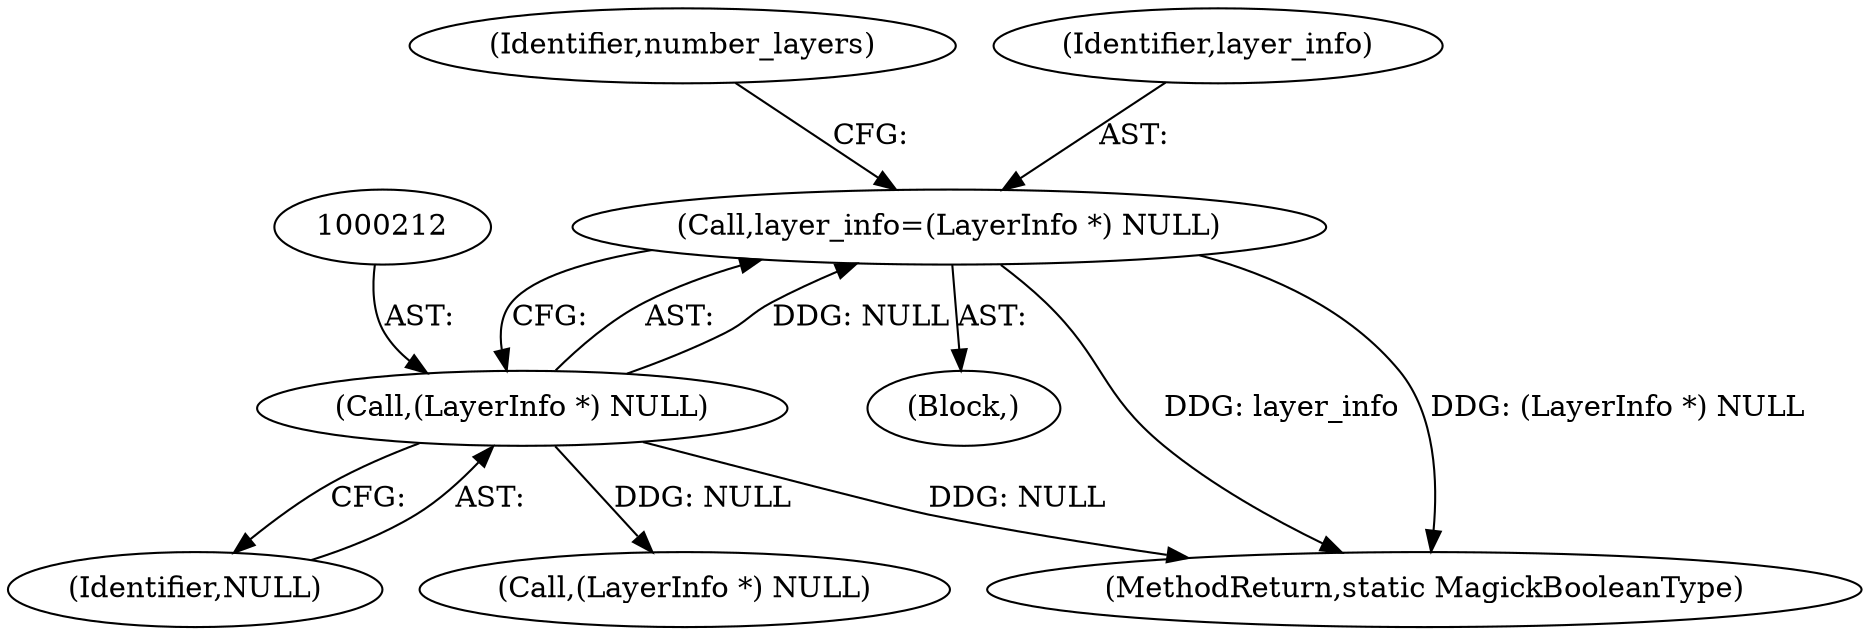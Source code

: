 digraph "0_ImageMagick_f68a98a9d385838a1c73ec960a14102949940a64@pointer" {
"1000209" [label="(Call,layer_info=(LayerInfo *) NULL)"];
"1000211" [label="(Call,(LayerInfo *) NULL)"];
"1000211" [label="(Call,(LayerInfo *) NULL)"];
"1000215" [label="(Identifier,number_layers)"];
"1000213" [label="(Identifier,NULL)"];
"1000210" [label="(Identifier,layer_info)"];
"1000209" [label="(Call,layer_info=(LayerInfo *) NULL)"];
"1000208" [label="(Block,)"];
"1001699" [label="(MethodReturn,static MagickBooleanType)"];
"1000291" [label="(Call,(LayerInfo *) NULL)"];
"1000209" -> "1000208"  [label="AST: "];
"1000209" -> "1000211"  [label="CFG: "];
"1000210" -> "1000209"  [label="AST: "];
"1000211" -> "1000209"  [label="AST: "];
"1000215" -> "1000209"  [label="CFG: "];
"1000209" -> "1001699"  [label="DDG: layer_info"];
"1000209" -> "1001699"  [label="DDG: (LayerInfo *) NULL"];
"1000211" -> "1000209"  [label="DDG: NULL"];
"1000211" -> "1000213"  [label="CFG: "];
"1000212" -> "1000211"  [label="AST: "];
"1000213" -> "1000211"  [label="AST: "];
"1000211" -> "1001699"  [label="DDG: NULL"];
"1000211" -> "1000291"  [label="DDG: NULL"];
}
